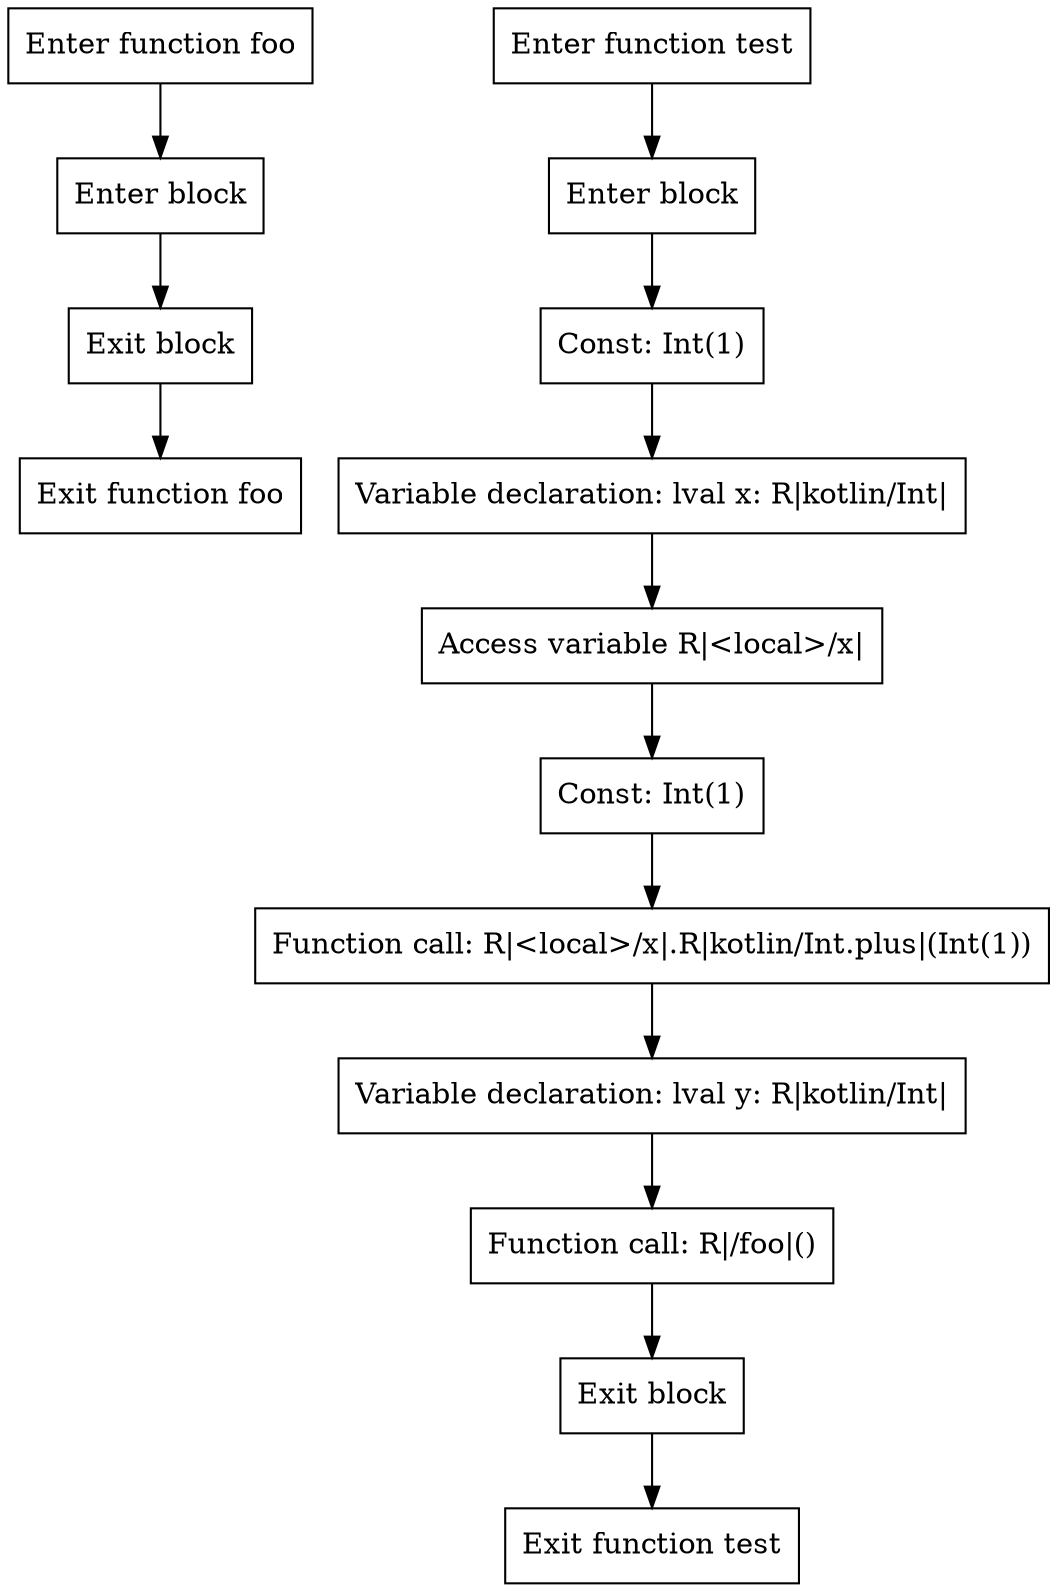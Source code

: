 digraph simple_kt {
graph [splines=ortho]

subgraph foo {
  0 [shape=box label="Enter function foo"];
  1 [shape=box label="Enter block"];
  2 [shape=box label="Exit block"];
  3 [shape=box label="Exit function foo"];

  0 -> {1};
  1 -> {2};
  2 -> {3};
}

subgraph test {
  4 [shape=box label="Enter function test"];
  5 [shape=box label="Enter block"];
  6 [shape=box label="Const: Int(1)"];
  7 [shape=box label="Variable declaration: lval x: R|kotlin/Int|"];
  8 [shape=box label="Access variable R|<local>/x|"];
  9 [shape=box label="Const: Int(1)"];
  10 [shape=box label="Function call: R|<local>/x|.R|kotlin/Int.plus|(Int(1))"];
  11 [shape=box label="Variable declaration: lval y: R|kotlin/Int|"];
  12 [shape=box label="Function call: R|/foo|()"];
  13 [shape=box label="Exit block"];
  14 [shape=box label="Exit function test"];

  4 -> {5};
  5 -> {6};
  6 -> {7};
  7 -> {8};
  8 -> {9};
  9 -> {10};
  10 -> {11};
  11 -> {12};
  12 -> {13};
  13 -> {14};
}

}
